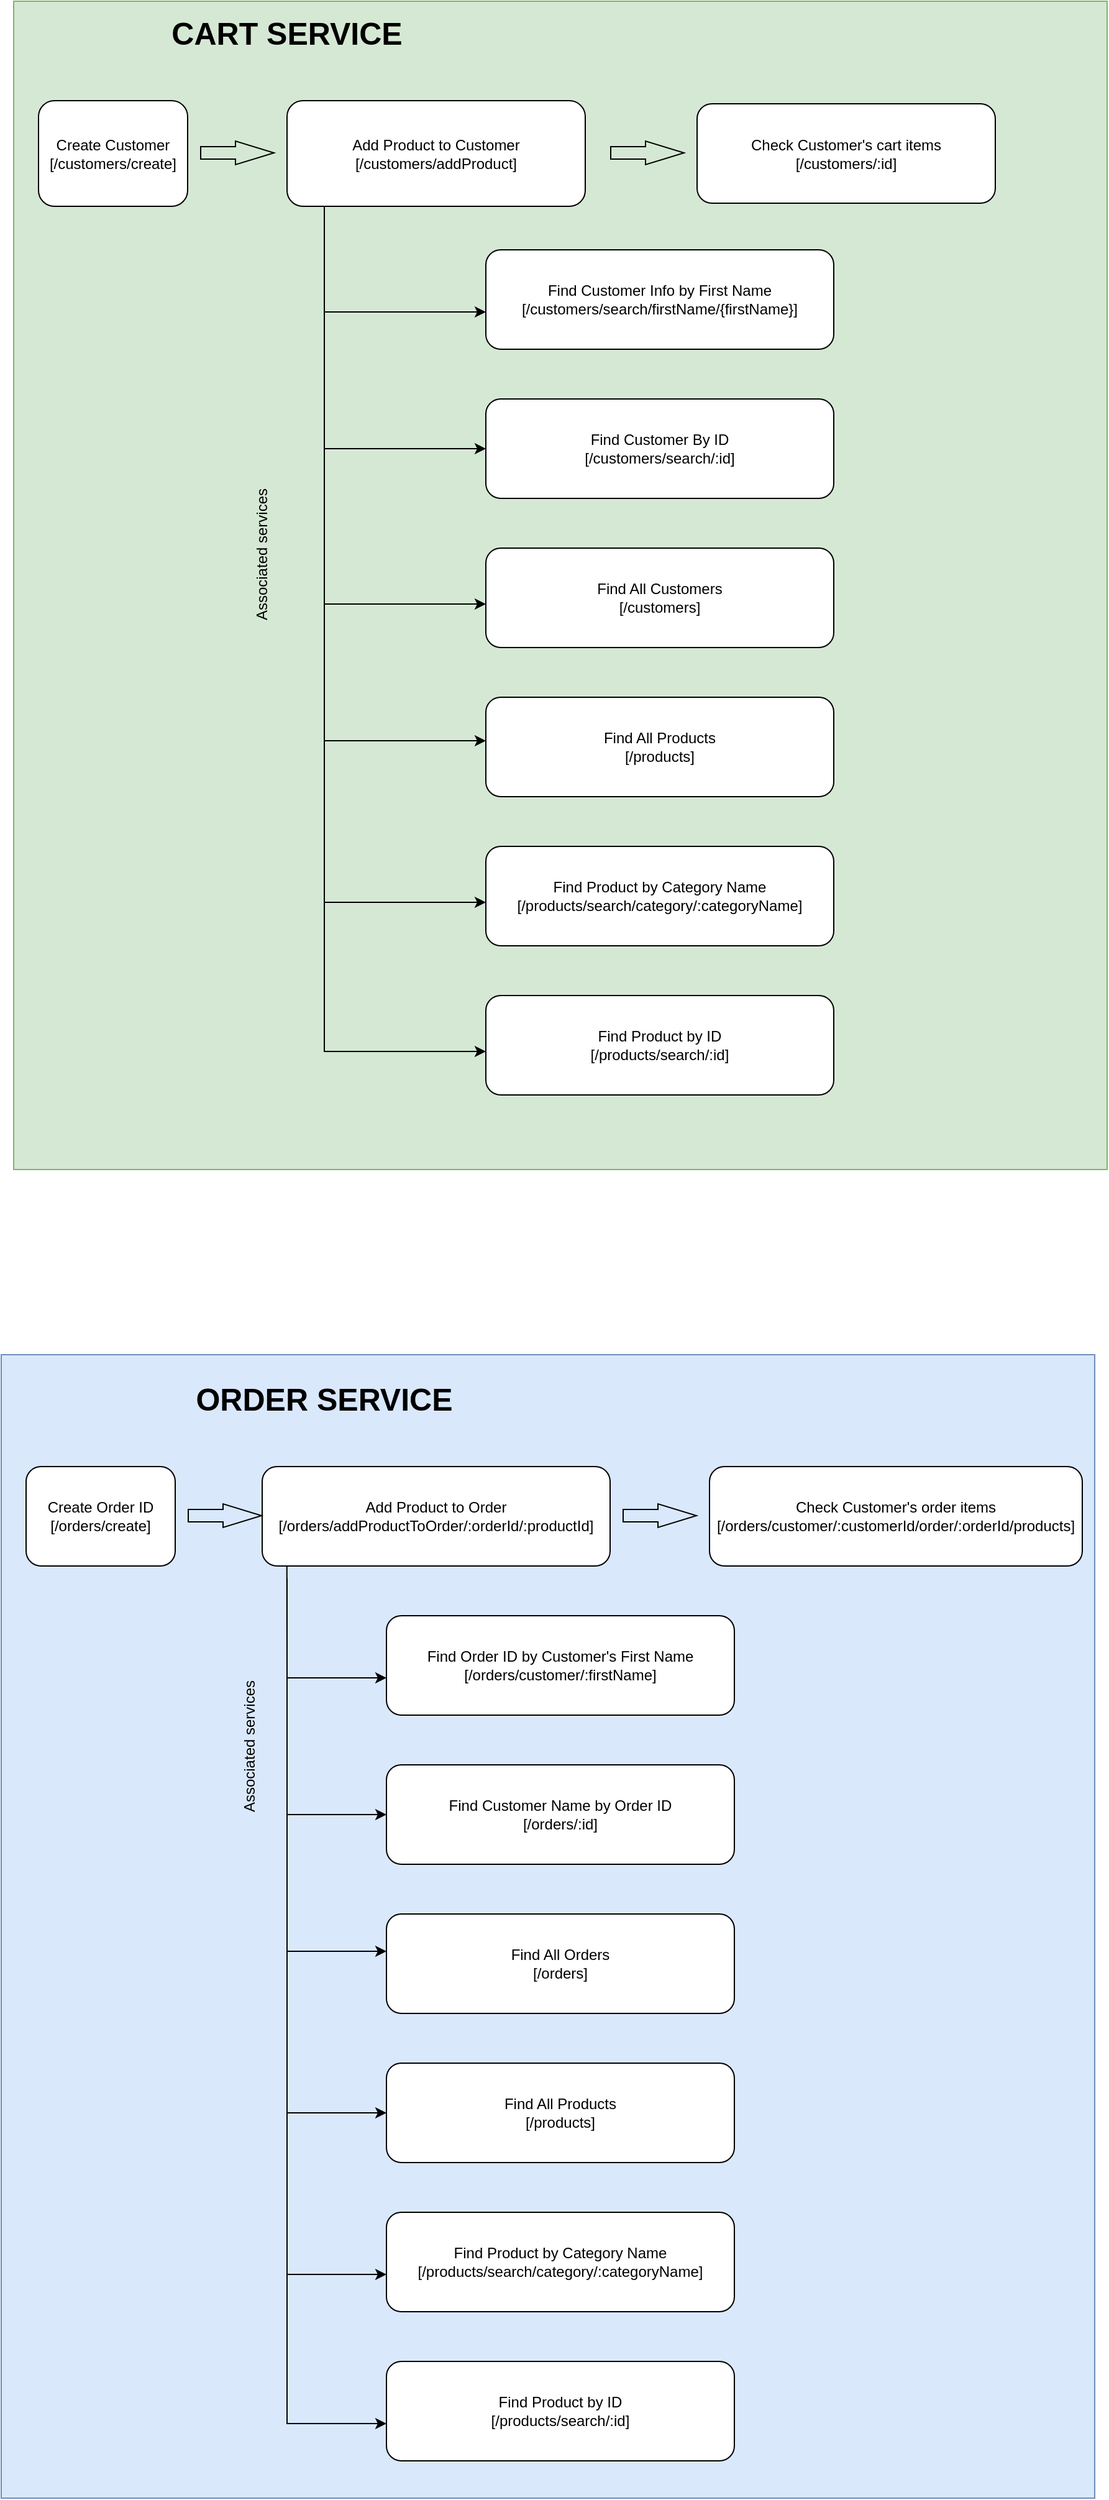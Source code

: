 <mxfile version="22.1.15" type="device">
  <diagram id="C5RBs43oDa-KdzZeNtuy" name="Page-1">
    <mxGraphModel dx="1434" dy="746" grid="1" gridSize="10" guides="1" tooltips="1" connect="1" arrows="1" fold="1" page="1" pageScale="1" pageWidth="827" pageHeight="1169" math="0" shadow="0">
      <root>
        <mxCell id="WIyWlLk6GJQsqaUBKTNV-0" />
        <mxCell id="WIyWlLk6GJQsqaUBKTNV-1" parent="WIyWlLk6GJQsqaUBKTNV-0" />
        <mxCell id="6lOjXnUwQoetxySEbgue-17" value="" style="whiteSpace=wrap;html=1;fillColor=#dae8fc;strokeColor=#6c8ebf;" vertex="1" parent="WIyWlLk6GJQsqaUBKTNV-1">
          <mxGeometry x="10" y="1169" width="880" height="920" as="geometry" />
        </mxCell>
        <mxCell id="6lOjXnUwQoetxySEbgue-12" value="" style="whiteSpace=wrap;html=1;fillColor=#d5e8d4;strokeColor=#82b366;" vertex="1" parent="WIyWlLk6GJQsqaUBKTNV-1">
          <mxGeometry x="20" y="80" width="880" height="940" as="geometry" />
        </mxCell>
        <mxCell id="6lOjXnUwQoetxySEbgue-0" value="Create Customer&lt;br&gt;[/customers/create]" style="rounded=1;whiteSpace=wrap;html=1;fontSize=12;glass=0;strokeWidth=1;shadow=0;" vertex="1" parent="WIyWlLk6GJQsqaUBKTNV-1">
          <mxGeometry x="40" y="160" width="120" height="85" as="geometry" />
        </mxCell>
        <mxCell id="6lOjXnUwQoetxySEbgue-1" value="Add Product to Customer&lt;br&gt;[/customers/addProduct]" style="rounded=1;whiteSpace=wrap;html=1;fontSize=12;glass=0;strokeWidth=1;shadow=0;" vertex="1" parent="WIyWlLk6GJQsqaUBKTNV-1">
          <mxGeometry x="240" y="160" width="240" height="85" as="geometry" />
        </mxCell>
        <mxCell id="6lOjXnUwQoetxySEbgue-2" value="Check Customer&#39;s cart items&lt;br&gt;[/customers/:id]" style="rounded=1;whiteSpace=wrap;html=1;fontSize=12;glass=0;strokeWidth=1;shadow=0;" vertex="1" parent="WIyWlLk6GJQsqaUBKTNV-1">
          <mxGeometry x="570" y="162.5" width="240" height="80" as="geometry" />
        </mxCell>
        <mxCell id="6lOjXnUwQoetxySEbgue-3" value="Create Order ID&lt;br&gt;[/orders/create]" style="rounded=1;whiteSpace=wrap;html=1;fontSize=12;glass=0;strokeWidth=1;shadow=0;" vertex="1" parent="WIyWlLk6GJQsqaUBKTNV-1">
          <mxGeometry x="30" y="1259" width="120" height="80" as="geometry" />
        </mxCell>
        <mxCell id="6lOjXnUwQoetxySEbgue-4" value="Add Product to Order&lt;br&gt;[/orders/addProductToOrder/:orderId/:productId]" style="rounded=1;whiteSpace=wrap;html=1;fontSize=12;glass=0;strokeWidth=1;shadow=0;" vertex="1" parent="WIyWlLk6GJQsqaUBKTNV-1">
          <mxGeometry x="220" y="1259" width="280" height="80" as="geometry" />
        </mxCell>
        <mxCell id="6lOjXnUwQoetxySEbgue-5" value="Check Customer&#39;s order items&lt;br&gt;[/orders/customer/:customerId/order/:orderId/products]" style="rounded=1;whiteSpace=wrap;html=1;fontSize=12;glass=0;strokeWidth=1;shadow=0;" vertex="1" parent="WIyWlLk6GJQsqaUBKTNV-1">
          <mxGeometry x="580" y="1259" width="300" height="80" as="geometry" />
        </mxCell>
        <mxCell id="6lOjXnUwQoetxySEbgue-6" value="Find Order ID by Customer&#39;s First Name&lt;br&gt;[/orders/customer/:firstName]" style="rounded=1;whiteSpace=wrap;html=1;fontSize=12;glass=0;strokeWidth=1;shadow=0;" vertex="1" parent="WIyWlLk6GJQsqaUBKTNV-1">
          <mxGeometry x="320" y="1379" width="280" height="80" as="geometry" />
        </mxCell>
        <mxCell id="6lOjXnUwQoetxySEbgue-7" value="Find Customer Name by Order ID&lt;br&gt;[/orders/:id]" style="rounded=1;whiteSpace=wrap;html=1;fontSize=12;glass=0;strokeWidth=1;shadow=0;" vertex="1" parent="WIyWlLk6GJQsqaUBKTNV-1">
          <mxGeometry x="320" y="1499" width="280" height="80" as="geometry" />
        </mxCell>
        <mxCell id="6lOjXnUwQoetxySEbgue-8" value="Find All Orders&lt;br&gt;[/orders]" style="rounded=1;whiteSpace=wrap;html=1;fontSize=12;glass=0;strokeWidth=1;shadow=0;" vertex="1" parent="WIyWlLk6GJQsqaUBKTNV-1">
          <mxGeometry x="320" y="1619" width="280" height="80" as="geometry" />
        </mxCell>
        <mxCell id="6lOjXnUwQoetxySEbgue-9" value="Find Customer Info by First Name&lt;br&gt;[/customers/search/firstName/{firstName}]" style="rounded=1;whiteSpace=wrap;html=1;fontSize=12;glass=0;strokeWidth=1;shadow=0;" vertex="1" parent="WIyWlLk6GJQsqaUBKTNV-1">
          <mxGeometry x="400" y="280" width="280" height="80" as="geometry" />
        </mxCell>
        <mxCell id="6lOjXnUwQoetxySEbgue-10" value="Find Customer By ID&lt;br&gt;[/customers/search/:id]" style="rounded=1;whiteSpace=wrap;html=1;fontSize=12;glass=0;strokeWidth=1;shadow=0;" vertex="1" parent="WIyWlLk6GJQsqaUBKTNV-1">
          <mxGeometry x="400" y="400" width="280" height="80" as="geometry" />
        </mxCell>
        <mxCell id="6lOjXnUwQoetxySEbgue-11" value="Find All Customers&lt;br&gt;[/customers]" style="rounded=1;whiteSpace=wrap;html=1;fontSize=12;glass=0;strokeWidth=1;shadow=0;" vertex="1" parent="WIyWlLk6GJQsqaUBKTNV-1">
          <mxGeometry x="400" y="520" width="280" height="80" as="geometry" />
        </mxCell>
        <mxCell id="6lOjXnUwQoetxySEbgue-13" value="&lt;b&gt;&lt;font style=&quot;font-size: 25px;&quot;&gt;CART SERVICE&lt;/font&gt;&lt;/b&gt;" style="text;strokeColor=none;align=center;fillColor=none;html=1;verticalAlign=middle;whiteSpace=wrap;rounded=0;" vertex="1" parent="WIyWlLk6GJQsqaUBKTNV-1">
          <mxGeometry x="130" y="90" width="220" height="30" as="geometry" />
        </mxCell>
        <mxCell id="6lOjXnUwQoetxySEbgue-14" value="" style="edgeStyle=none;orthogonalLoop=1;jettySize=auto;html=1;rounded=0;shape=flexArrow;endWidth=8;endSize=10;" edge="1" parent="WIyWlLk6GJQsqaUBKTNV-1">
          <mxGeometry width="80" relative="1" as="geometry">
            <mxPoint x="170" y="202" as="sourcePoint" />
            <mxPoint x="230" y="202" as="targetPoint" />
            <Array as="points" />
          </mxGeometry>
        </mxCell>
        <mxCell id="6lOjXnUwQoetxySEbgue-15" value="" style="edgeStyle=none;orthogonalLoop=1;jettySize=auto;html=1;rounded=0;shape=flexArrow;endWidth=8;endSize=10;" edge="1" parent="WIyWlLk6GJQsqaUBKTNV-1">
          <mxGeometry width="80" relative="1" as="geometry">
            <mxPoint x="500" y="202" as="sourcePoint" />
            <mxPoint x="560" y="202" as="targetPoint" />
            <Array as="points" />
          </mxGeometry>
        </mxCell>
        <mxCell id="6lOjXnUwQoetxySEbgue-16" value="" style="edgeStyle=none;orthogonalLoop=1;jettySize=auto;html=1;rounded=0;shape=flexArrow;endWidth=8;endSize=10;" edge="1" parent="WIyWlLk6GJQsqaUBKTNV-1">
          <mxGeometry width="80" relative="1" as="geometry">
            <mxPoint x="160" y="1298.5" as="sourcePoint" />
            <mxPoint x="220" y="1298.5" as="targetPoint" />
            <Array as="points" />
          </mxGeometry>
        </mxCell>
        <mxCell id="6lOjXnUwQoetxySEbgue-18" value="&lt;b&gt;&lt;font style=&quot;font-size: 25px;&quot;&gt;ORDER SERVICE&lt;/font&gt;&lt;/b&gt;" style="text;strokeColor=none;align=center;fillColor=none;html=1;verticalAlign=middle;whiteSpace=wrap;rounded=0;" vertex="1" parent="WIyWlLk6GJQsqaUBKTNV-1">
          <mxGeometry x="160" y="1189" width="220" height="30" as="geometry" />
        </mxCell>
        <mxCell id="6lOjXnUwQoetxySEbgue-19" value="" style="edgeStyle=none;orthogonalLoop=1;jettySize=auto;html=1;rounded=0;shape=flexArrow;endWidth=8;endSize=10;" edge="1" parent="WIyWlLk6GJQsqaUBKTNV-1">
          <mxGeometry width="80" relative="1" as="geometry">
            <mxPoint x="510" y="1298.5" as="sourcePoint" />
            <mxPoint x="570" y="1298.5" as="targetPoint" />
            <Array as="points" />
          </mxGeometry>
        </mxCell>
        <mxCell id="6lOjXnUwQoetxySEbgue-20" value="" style="edgeStyle=none;orthogonalLoop=1;jettySize=auto;html=1;rounded=0;exitX=0.071;exitY=1;exitDx=0;exitDy=0;exitPerimeter=0;" edge="1" parent="WIyWlLk6GJQsqaUBKTNV-1" source="6lOjXnUwQoetxySEbgue-4">
          <mxGeometry width="80" relative="1" as="geometry">
            <mxPoint x="290" y="1469" as="sourcePoint" />
            <mxPoint x="320" y="1429" as="targetPoint" />
            <Array as="points">
              <mxPoint x="240" y="1429" />
            </Array>
          </mxGeometry>
        </mxCell>
        <mxCell id="6lOjXnUwQoetxySEbgue-21" value="" style="edgeStyle=none;orthogonalLoop=1;jettySize=auto;html=1;rounded=0;exitX=0.071;exitY=1;exitDx=0;exitDy=0;exitPerimeter=0;" edge="1" parent="WIyWlLk6GJQsqaUBKTNV-1" target="6lOjXnUwQoetxySEbgue-7">
          <mxGeometry width="80" relative="1" as="geometry">
            <mxPoint x="240" y="1349" as="sourcePoint" />
            <mxPoint x="320" y="1439" as="targetPoint" />
            <Array as="points">
              <mxPoint x="240" y="1539" />
            </Array>
          </mxGeometry>
        </mxCell>
        <mxCell id="6lOjXnUwQoetxySEbgue-22" value="" style="edgeStyle=none;orthogonalLoop=1;jettySize=auto;html=1;rounded=0;exitX=0.071;exitY=1;exitDx=0;exitDy=0;exitPerimeter=0;entryX=0;entryY=0.375;entryDx=0;entryDy=0;entryPerimeter=0;" edge="1" parent="WIyWlLk6GJQsqaUBKTNV-1" target="6lOjXnUwQoetxySEbgue-8">
          <mxGeometry width="80" relative="1" as="geometry">
            <mxPoint x="240" y="1369" as="sourcePoint" />
            <mxPoint x="320" y="1559" as="targetPoint" />
            <Array as="points">
              <mxPoint x="240" y="1649" />
            </Array>
          </mxGeometry>
        </mxCell>
        <mxCell id="6lOjXnUwQoetxySEbgue-23" value="Associated services" style="text;strokeColor=none;align=center;fillColor=none;html=1;verticalAlign=middle;whiteSpace=wrap;rounded=0;rotation=-90;" vertex="1" parent="WIyWlLk6GJQsqaUBKTNV-1">
          <mxGeometry x="140" y="1469" width="140" height="30" as="geometry" />
        </mxCell>
        <mxCell id="6lOjXnUwQoetxySEbgue-24" value="Find All Products&lt;br&gt;[/products]" style="rounded=1;whiteSpace=wrap;html=1;fontSize=12;glass=0;strokeWidth=1;shadow=0;" vertex="1" parent="WIyWlLk6GJQsqaUBKTNV-1">
          <mxGeometry x="320" y="1739" width="280" height="80" as="geometry" />
        </mxCell>
        <mxCell id="6lOjXnUwQoetxySEbgue-25" value="Find Product by Category Name&lt;br&gt;[/products/search/category/:categoryName]" style="rounded=1;whiteSpace=wrap;html=1;fontSize=12;glass=0;strokeWidth=1;shadow=0;" vertex="1" parent="WIyWlLk6GJQsqaUBKTNV-1">
          <mxGeometry x="320" y="1859" width="280" height="80" as="geometry" />
        </mxCell>
        <mxCell id="6lOjXnUwQoetxySEbgue-26" value="Find Product by ID&lt;br&gt;[/products/search/:id]" style="rounded=1;whiteSpace=wrap;html=1;fontSize=12;glass=0;strokeWidth=1;shadow=0;" vertex="1" parent="WIyWlLk6GJQsqaUBKTNV-1">
          <mxGeometry x="320" y="1979" width="280" height="80" as="geometry" />
        </mxCell>
        <mxCell id="6lOjXnUwQoetxySEbgue-27" value="" style="edgeStyle=none;orthogonalLoop=1;jettySize=auto;html=1;rounded=0;exitX=0.071;exitY=1;exitDx=0;exitDy=0;exitPerimeter=0;entryX=0;entryY=0.375;entryDx=0;entryDy=0;entryPerimeter=0;" edge="1" parent="WIyWlLk6GJQsqaUBKTNV-1">
          <mxGeometry width="80" relative="1" as="geometry">
            <mxPoint x="240" y="1499" as="sourcePoint" />
            <mxPoint x="320" y="1779" as="targetPoint" />
            <Array as="points">
              <mxPoint x="240" y="1779" />
            </Array>
          </mxGeometry>
        </mxCell>
        <mxCell id="6lOjXnUwQoetxySEbgue-28" value="" style="edgeStyle=none;orthogonalLoop=1;jettySize=auto;html=1;rounded=0;exitX=0.071;exitY=1;exitDx=0;exitDy=0;exitPerimeter=0;entryX=0;entryY=0.375;entryDx=0;entryDy=0;entryPerimeter=0;" edge="1" parent="WIyWlLk6GJQsqaUBKTNV-1">
          <mxGeometry width="80" relative="1" as="geometry">
            <mxPoint x="240" y="1629" as="sourcePoint" />
            <mxPoint x="320" y="1909" as="targetPoint" />
            <Array as="points">
              <mxPoint x="240" y="1909" />
            </Array>
          </mxGeometry>
        </mxCell>
        <mxCell id="6lOjXnUwQoetxySEbgue-29" value="" style="edgeStyle=none;orthogonalLoop=1;jettySize=auto;html=1;rounded=0;exitX=0.071;exitY=1;exitDx=0;exitDy=0;exitPerimeter=0;entryX=0;entryY=0.375;entryDx=0;entryDy=0;entryPerimeter=0;" edge="1" parent="WIyWlLk6GJQsqaUBKTNV-1">
          <mxGeometry width="80" relative="1" as="geometry">
            <mxPoint x="240" y="1749" as="sourcePoint" />
            <mxPoint x="320" y="2029" as="targetPoint" />
            <Array as="points">
              <mxPoint x="240" y="2029" />
            </Array>
          </mxGeometry>
        </mxCell>
        <mxCell id="6lOjXnUwQoetxySEbgue-30" value="Find All Products&lt;br&gt;[/products]" style="rounded=1;whiteSpace=wrap;html=1;fontSize=12;glass=0;strokeWidth=1;shadow=0;" vertex="1" parent="WIyWlLk6GJQsqaUBKTNV-1">
          <mxGeometry x="400" y="640" width="280" height="80" as="geometry" />
        </mxCell>
        <mxCell id="6lOjXnUwQoetxySEbgue-31" value="Find Product by Category Name&lt;br&gt;[/products/search/category/:categoryName]" style="rounded=1;whiteSpace=wrap;html=1;fontSize=12;glass=0;strokeWidth=1;shadow=0;" vertex="1" parent="WIyWlLk6GJQsqaUBKTNV-1">
          <mxGeometry x="400" y="760" width="280" height="80" as="geometry" />
        </mxCell>
        <mxCell id="6lOjXnUwQoetxySEbgue-32" value="Find Product by ID&lt;br&gt;[/products/search/:id]" style="rounded=1;whiteSpace=wrap;html=1;fontSize=12;glass=0;strokeWidth=1;shadow=0;" vertex="1" parent="WIyWlLk6GJQsqaUBKTNV-1">
          <mxGeometry x="400" y="880" width="280" height="80" as="geometry" />
        </mxCell>
        <mxCell id="6lOjXnUwQoetxySEbgue-33" value="Associated services" style="text;strokeColor=none;align=center;fillColor=none;html=1;verticalAlign=middle;whiteSpace=wrap;rounded=0;rotation=-90;" vertex="1" parent="WIyWlLk6GJQsqaUBKTNV-1">
          <mxGeometry x="150" y="510" width="140" height="30" as="geometry" />
        </mxCell>
        <mxCell id="6lOjXnUwQoetxySEbgue-34" value="" style="edgeStyle=none;orthogonalLoop=1;jettySize=auto;html=1;rounded=0;exitX=0.071;exitY=1;exitDx=0;exitDy=0;exitPerimeter=0;entryX=0;entryY=0.5;entryDx=0;entryDy=0;" edge="1" parent="WIyWlLk6GJQsqaUBKTNV-1" target="6lOjXnUwQoetxySEbgue-10">
          <mxGeometry width="80" relative="1" as="geometry">
            <mxPoint x="270" y="245" as="sourcePoint" />
            <mxPoint x="350" y="525" as="targetPoint" />
            <Array as="points">
              <mxPoint x="270" y="440" />
            </Array>
          </mxGeometry>
        </mxCell>
        <mxCell id="6lOjXnUwQoetxySEbgue-35" value="" style="edgeStyle=none;orthogonalLoop=1;jettySize=auto;html=1;rounded=0;exitX=0.071;exitY=1;exitDx=0;exitDy=0;exitPerimeter=0;entryX=0;entryY=0.5;entryDx=0;entryDy=0;" edge="1" parent="WIyWlLk6GJQsqaUBKTNV-1">
          <mxGeometry width="80" relative="1" as="geometry">
            <mxPoint x="270" y="370" as="sourcePoint" />
            <mxPoint x="400" y="565" as="targetPoint" />
            <Array as="points">
              <mxPoint x="270" y="565" />
            </Array>
          </mxGeometry>
        </mxCell>
        <mxCell id="6lOjXnUwQoetxySEbgue-36" value="" style="edgeStyle=none;orthogonalLoop=1;jettySize=auto;html=1;rounded=0;exitX=0.071;exitY=1;exitDx=0;exitDy=0;exitPerimeter=0;entryX=0;entryY=0.5;entryDx=0;entryDy=0;" edge="1" parent="WIyWlLk6GJQsqaUBKTNV-1">
          <mxGeometry width="80" relative="1" as="geometry">
            <mxPoint x="270" y="480" as="sourcePoint" />
            <mxPoint x="400" y="675" as="targetPoint" />
            <Array as="points">
              <mxPoint x="270" y="675" />
            </Array>
          </mxGeometry>
        </mxCell>
        <mxCell id="6lOjXnUwQoetxySEbgue-37" value="" style="edgeStyle=none;orthogonalLoop=1;jettySize=auto;html=1;rounded=0;exitX=0.071;exitY=1;exitDx=0;exitDy=0;exitPerimeter=0;entryX=0;entryY=0.5;entryDx=0;entryDy=0;" edge="1" parent="WIyWlLk6GJQsqaUBKTNV-1">
          <mxGeometry width="80" relative="1" as="geometry">
            <mxPoint x="270" y="610" as="sourcePoint" />
            <mxPoint x="400" y="805" as="targetPoint" />
            <Array as="points">
              <mxPoint x="270" y="805" />
            </Array>
          </mxGeometry>
        </mxCell>
        <mxCell id="6lOjXnUwQoetxySEbgue-38" value="" style="edgeStyle=none;orthogonalLoop=1;jettySize=auto;html=1;rounded=0;exitX=0.071;exitY=1;exitDx=0;exitDy=0;exitPerimeter=0;entryX=0;entryY=0.5;entryDx=0;entryDy=0;" edge="1" parent="WIyWlLk6GJQsqaUBKTNV-1">
          <mxGeometry width="80" relative="1" as="geometry">
            <mxPoint x="270" y="730" as="sourcePoint" />
            <mxPoint x="400" y="925" as="targetPoint" />
            <Array as="points">
              <mxPoint x="270" y="925" />
            </Array>
          </mxGeometry>
        </mxCell>
        <mxCell id="6lOjXnUwQoetxySEbgue-39" value="" style="edgeStyle=none;orthogonalLoop=1;jettySize=auto;html=1;rounded=0;exitX=0.071;exitY=1;exitDx=0;exitDy=0;exitPerimeter=0;entryX=0;entryY=0.625;entryDx=0;entryDy=0;entryPerimeter=0;" edge="1" parent="WIyWlLk6GJQsqaUBKTNV-1" target="6lOjXnUwQoetxySEbgue-9">
          <mxGeometry width="80" relative="1" as="geometry">
            <mxPoint x="270" y="270" as="sourcePoint" />
            <mxPoint x="400" y="465" as="targetPoint" />
            <Array as="points">
              <mxPoint x="270" y="330" />
            </Array>
          </mxGeometry>
        </mxCell>
      </root>
    </mxGraphModel>
  </diagram>
</mxfile>
